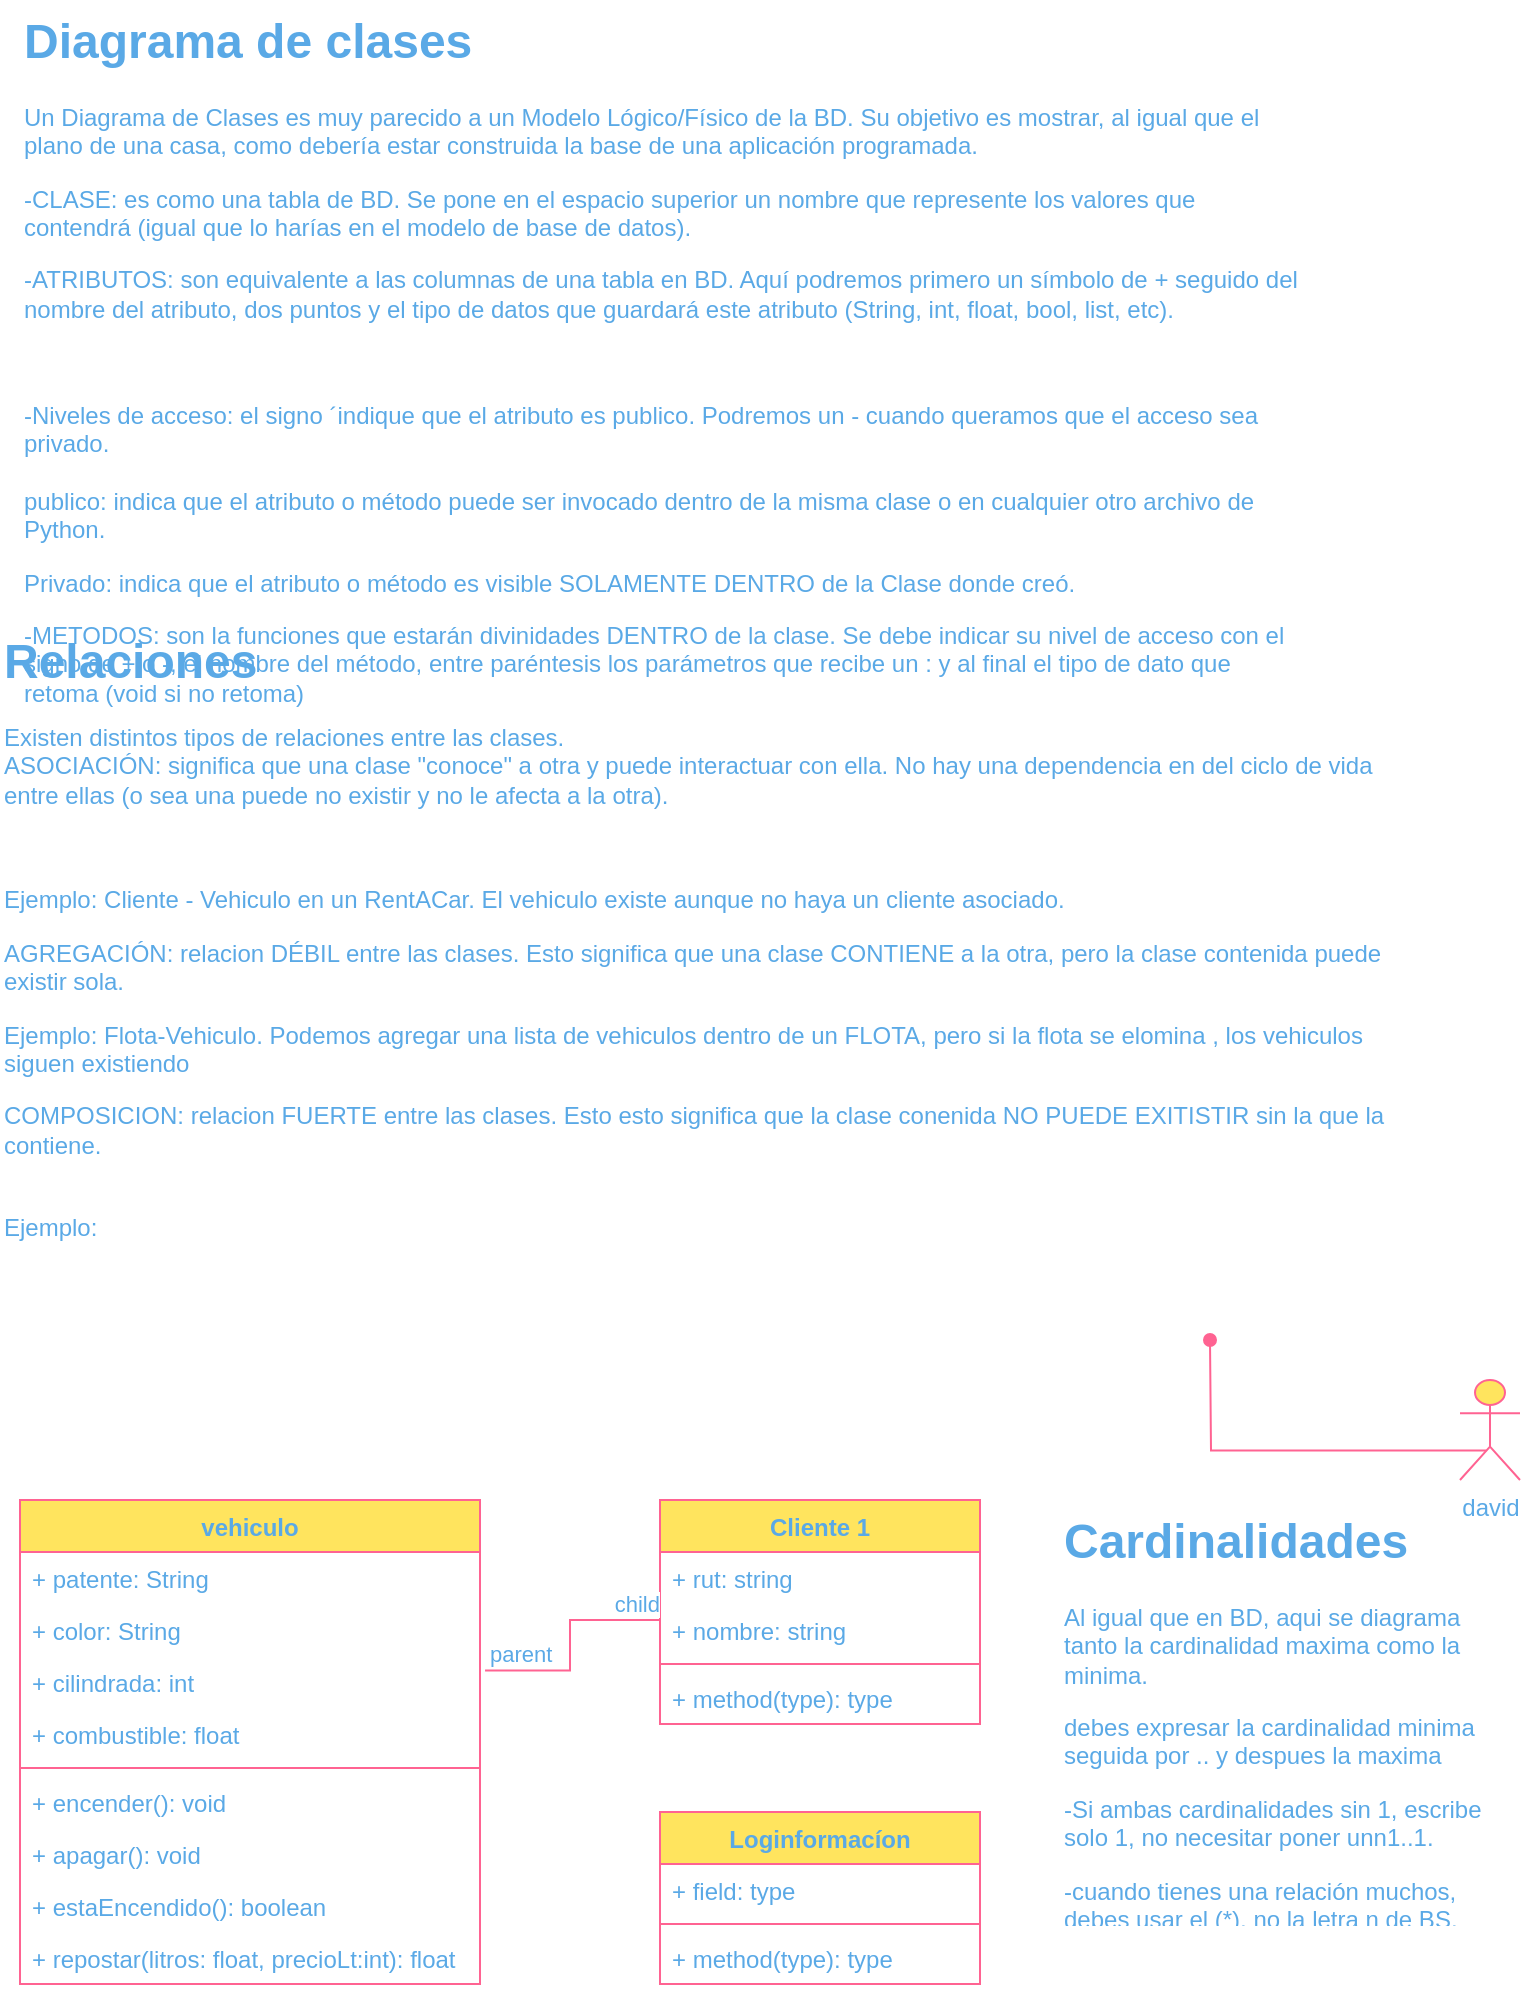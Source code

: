 <mxfile version="28.1.0">
  <diagram name="Página-1" id="Y_O9COzUH3tl3bQ9N7Jr">
    <mxGraphModel dx="1019" dy="1724" grid="1" gridSize="10" guides="1" tooltips="1" connect="1" arrows="1" fold="1" page="1" pageScale="1" pageWidth="827" pageHeight="1169" math="0" shadow="0">
      <root>
        <mxCell id="0" />
        <mxCell id="1" parent="0" />
        <mxCell id="swodBhb89oLaH99VP4T5-2" value="vehiculo" style="swimlane;fontStyle=1;align=center;verticalAlign=top;childLayout=stackLayout;horizontal=1;startSize=26;horizontalStack=0;resizeParent=1;resizeParentMax=0;resizeLast=0;collapsible=1;marginBottom=0;whiteSpace=wrap;html=1;labelBackgroundColor=none;fillColor=#FFE45E;strokeColor=#FF6392;fontColor=#5AA9E6;" vertex="1" parent="1">
          <mxGeometry x="40" y="560" width="230" height="242" as="geometry" />
        </mxCell>
        <mxCell id="swodBhb89oLaH99VP4T5-3" value="+ patente: String" style="text;strokeColor=none;fillColor=none;align=left;verticalAlign=top;spacingLeft=4;spacingRight=4;overflow=hidden;rotatable=0;points=[[0,0.5],[1,0.5]];portConstraint=eastwest;whiteSpace=wrap;html=1;labelBackgroundColor=none;fontColor=#5AA9E6;" vertex="1" parent="swodBhb89oLaH99VP4T5-2">
          <mxGeometry y="26" width="230" height="26" as="geometry" />
        </mxCell>
        <mxCell id="swodBhb89oLaH99VP4T5-6" value="+ color: String" style="text;strokeColor=none;fillColor=none;align=left;verticalAlign=top;spacingLeft=4;spacingRight=4;overflow=hidden;rotatable=0;points=[[0,0.5],[1,0.5]];portConstraint=eastwest;whiteSpace=wrap;html=1;labelBackgroundColor=none;fontColor=#5AA9E6;" vertex="1" parent="swodBhb89oLaH99VP4T5-2">
          <mxGeometry y="52" width="230" height="26" as="geometry" />
        </mxCell>
        <mxCell id="swodBhb89oLaH99VP4T5-7" value="+ cilindrada: int" style="text;strokeColor=none;fillColor=none;align=left;verticalAlign=top;spacingLeft=4;spacingRight=4;overflow=hidden;rotatable=0;points=[[0,0.5],[1,0.5]];portConstraint=eastwest;whiteSpace=wrap;html=1;labelBackgroundColor=none;fontColor=#5AA9E6;" vertex="1" parent="swodBhb89oLaH99VP4T5-2">
          <mxGeometry y="78" width="230" height="26" as="geometry" />
        </mxCell>
        <mxCell id="swodBhb89oLaH99VP4T5-11" value="+ combustible: float" style="text;strokeColor=none;fillColor=none;align=left;verticalAlign=top;spacingLeft=4;spacingRight=4;overflow=hidden;rotatable=0;points=[[0,0.5],[1,0.5]];portConstraint=eastwest;whiteSpace=wrap;html=1;labelBackgroundColor=none;fontColor=#5AA9E6;" vertex="1" parent="swodBhb89oLaH99VP4T5-2">
          <mxGeometry y="104" width="230" height="26" as="geometry" />
        </mxCell>
        <mxCell id="swodBhb89oLaH99VP4T5-4" value="" style="line;strokeWidth=1;fillColor=none;align=left;verticalAlign=middle;spacingTop=-1;spacingLeft=3;spacingRight=3;rotatable=0;labelPosition=right;points=[];portConstraint=eastwest;strokeColor=#FF6392;labelBackgroundColor=none;fontColor=#5AA9E6;" vertex="1" parent="swodBhb89oLaH99VP4T5-2">
          <mxGeometry y="130" width="230" height="8" as="geometry" />
        </mxCell>
        <mxCell id="swodBhb89oLaH99VP4T5-5" value="+ encender(): void" style="text;strokeColor=none;fillColor=none;align=left;verticalAlign=top;spacingLeft=4;spacingRight=4;overflow=hidden;rotatable=0;points=[[0,0.5],[1,0.5]];portConstraint=eastwest;whiteSpace=wrap;html=1;labelBackgroundColor=none;fontColor=#5AA9E6;" vertex="1" parent="swodBhb89oLaH99VP4T5-2">
          <mxGeometry y="138" width="230" height="26" as="geometry" />
        </mxCell>
        <mxCell id="swodBhb89oLaH99VP4T5-9" value="+ apagar(): void" style="text;strokeColor=none;fillColor=none;align=left;verticalAlign=top;spacingLeft=4;spacingRight=4;overflow=hidden;rotatable=0;points=[[0,0.5],[1,0.5]];portConstraint=eastwest;whiteSpace=wrap;html=1;labelBackgroundColor=none;fontColor=#5AA9E6;" vertex="1" parent="swodBhb89oLaH99VP4T5-2">
          <mxGeometry y="164" width="230" height="26" as="geometry" />
        </mxCell>
        <mxCell id="swodBhb89oLaH99VP4T5-10" value="+ estaEncendido(): boolean" style="text;strokeColor=none;fillColor=none;align=left;verticalAlign=top;spacingLeft=4;spacingRight=4;overflow=hidden;rotatable=0;points=[[0,0.5],[1,0.5]];portConstraint=eastwest;whiteSpace=wrap;html=1;labelBackgroundColor=none;fontColor=#5AA9E6;" vertex="1" parent="swodBhb89oLaH99VP4T5-2">
          <mxGeometry y="190" width="230" height="26" as="geometry" />
        </mxCell>
        <mxCell id="swodBhb89oLaH99VP4T5-12" value="+ repostar(litros: float, precioLt:int): float&amp;nbsp;" style="text;strokeColor=none;fillColor=none;align=left;verticalAlign=top;spacingLeft=4;spacingRight=4;overflow=hidden;rotatable=0;points=[[0,0.5],[1,0.5]];portConstraint=eastwest;whiteSpace=wrap;html=1;labelBackgroundColor=none;fontColor=#5AA9E6;" vertex="1" parent="swodBhb89oLaH99VP4T5-2">
          <mxGeometry y="216" width="230" height="26" as="geometry" />
        </mxCell>
        <mxCell id="swodBhb89oLaH99VP4T5-38" style="edgeStyle=orthogonalEdgeStyle;rounded=0;orthogonalLoop=1;jettySize=auto;html=1;exitX=0.438;exitY=0.706;exitDx=0;exitDy=0;exitPerimeter=0;strokeColor=#FF6392;fontColor=#5AA9E6;fillColor=#FFE45E;endArrow=oval;endFill=1;" edge="1" parent="1" source="swodBhb89oLaH99VP4T5-13">
          <mxGeometry relative="1" as="geometry">
            <mxPoint x="635" y="480" as="targetPoint" />
          </mxGeometry>
        </mxCell>
        <mxCell id="swodBhb89oLaH99VP4T5-13" value="david" style="shape=umlActor;verticalLabelPosition=bottom;verticalAlign=top;html=1;strokeColor=#FF6392;fontColor=#5AA9E6;fillColor=#FFE45E;rotation=0;" vertex="1" parent="1">
          <mxGeometry x="760" y="500" width="30" height="50" as="geometry" />
        </mxCell>
        <mxCell id="swodBhb89oLaH99VP4T5-15" value="&lt;h1 style=&quot;margin-top: 0px;&quot;&gt;Diagrama de clases&lt;/h1&gt;&lt;p&gt;Un Diagrama de Clases es muy parecido a un Modelo Lógico/Físico de la BD. Su objetivo es mostrar, al igual que el plano de una casa, como debería estar construida la base de una aplicación programada.&lt;/p&gt;&lt;p&gt;-CLASE: es como una tabla de BD. Se pone en el espacio superior un nombre que represente los valores que contendrá (igual que lo harías en el modelo de base de datos).&lt;/p&gt;&lt;p&gt;-ATRIBUTOS: son equivalente a las columnas de una tabla en BD. Aquí podremos primero un símbolo de + seguido del nombre del atributo, dos puntos y el tipo de datos que guardará este atributo (String, int, float, bool, list, etc).&lt;/p&gt;&lt;p&gt;&lt;br&gt;&lt;/p&gt;&lt;p&gt;-Niveles de acceso: el signo ´indique que el atributo es publico. Podremos un - cuando queramos que el acceso sea privado.&lt;br&gt;&lt;br&gt;publico: indica que el atributo o método puede ser invocado dentro de la misma clase o en cualquier otro archivo de Python.&lt;/p&gt;&lt;p&gt;Privado: indica que el atributo o método es visible SOLAMENTE DENTRO de la Clase donde creó.&lt;/p&gt;&lt;p&gt;-METODOS: son la funciones que estarán divinidades DENTRO de la clase. Se debe indicar su nivel de acceso con el signo de + o -, el nombre del método, entre paréntesis los parámetros que recibe un : y al final el tipo de dato que retoma (void si no retoma)&lt;/p&gt;" style="text;html=1;whiteSpace=wrap;overflow=hidden;rounded=0;fontColor=#5AA9E6;" vertex="1" parent="1">
          <mxGeometry x="40" y="-190" width="640" height="360" as="geometry" />
        </mxCell>
        <mxCell id="swodBhb89oLaH99VP4T5-16" value="Cliente 1" style="swimlane;fontStyle=1;align=center;verticalAlign=top;childLayout=stackLayout;horizontal=1;startSize=26;horizontalStack=0;resizeParent=1;resizeParentMax=0;resizeLast=0;collapsible=1;marginBottom=0;whiteSpace=wrap;html=1;strokeColor=#FF6392;fontColor=#5AA9E6;fillColor=#FFE45E;" vertex="1" parent="1">
          <mxGeometry x="360" y="560" width="160" height="112" as="geometry" />
        </mxCell>
        <mxCell id="swodBhb89oLaH99VP4T5-17" value="+ rut: string" style="text;strokeColor=none;fillColor=none;align=left;verticalAlign=top;spacingLeft=4;spacingRight=4;overflow=hidden;rotatable=0;points=[[0,0.5],[1,0.5]];portConstraint=eastwest;whiteSpace=wrap;html=1;fontColor=#5AA9E6;" vertex="1" parent="swodBhb89oLaH99VP4T5-16">
          <mxGeometry y="26" width="160" height="26" as="geometry" />
        </mxCell>
        <mxCell id="swodBhb89oLaH99VP4T5-20" value="+ nombre: string" style="text;strokeColor=none;fillColor=none;align=left;verticalAlign=top;spacingLeft=4;spacingRight=4;overflow=hidden;rotatable=0;points=[[0,0.5],[1,0.5]];portConstraint=eastwest;whiteSpace=wrap;html=1;fontColor=#5AA9E6;" vertex="1" parent="swodBhb89oLaH99VP4T5-16">
          <mxGeometry y="52" width="160" height="26" as="geometry" />
        </mxCell>
        <mxCell id="swodBhb89oLaH99VP4T5-18" value="" style="line;strokeWidth=1;fillColor=none;align=left;verticalAlign=middle;spacingTop=-1;spacingLeft=3;spacingRight=3;rotatable=0;labelPosition=right;points=[];portConstraint=eastwest;strokeColor=inherit;fontColor=#5AA9E6;" vertex="1" parent="swodBhb89oLaH99VP4T5-16">
          <mxGeometry y="78" width="160" height="8" as="geometry" />
        </mxCell>
        <mxCell id="swodBhb89oLaH99VP4T5-19" value="+ method(type): type" style="text;strokeColor=none;fillColor=none;align=left;verticalAlign=top;spacingLeft=4;spacingRight=4;overflow=hidden;rotatable=0;points=[[0,0.5],[1,0.5]];portConstraint=eastwest;whiteSpace=wrap;html=1;fontColor=#5AA9E6;" vertex="1" parent="swodBhb89oLaH99VP4T5-16">
          <mxGeometry y="86" width="160" height="26" as="geometry" />
        </mxCell>
        <mxCell id="swodBhb89oLaH99VP4T5-22" value="" style="endArrow=none;html=1;edgeStyle=orthogonalEdgeStyle;rounded=0;strokeColor=#FF6392;fontColor=#5AA9E6;fillColor=#FFE45E;entryX=0;entryY=0.308;entryDx=0;entryDy=0;entryPerimeter=0;exitX=1.011;exitY=0.28;exitDx=0;exitDy=0;exitPerimeter=0;" edge="1" parent="1" source="swodBhb89oLaH99VP4T5-7" target="swodBhb89oLaH99VP4T5-20">
          <mxGeometry relative="1" as="geometry">
            <mxPoint x="180" y="470" as="sourcePoint" />
            <mxPoint x="340" y="470" as="targetPoint" />
          </mxGeometry>
        </mxCell>
        <mxCell id="swodBhb89oLaH99VP4T5-23" value="parent" style="edgeLabel;resizable=0;html=1;align=left;verticalAlign=bottom;strokeColor=#FF6392;fontColor=#5AA9E6;fillColor=#FFE45E;" connectable="0" vertex="1" parent="swodBhb89oLaH99VP4T5-22">
          <mxGeometry x="-1" relative="1" as="geometry" />
        </mxCell>
        <mxCell id="swodBhb89oLaH99VP4T5-24" value="child" style="edgeLabel;resizable=0;html=1;align=right;verticalAlign=bottom;strokeColor=#FF6392;fontColor=#5AA9E6;fillColor=#FFE45E;" connectable="0" vertex="1" parent="swodBhb89oLaH99VP4T5-22">
          <mxGeometry x="1" relative="1" as="geometry" />
        </mxCell>
        <mxCell id="swodBhb89oLaH99VP4T5-29" value="Loginformacíon" style="swimlane;fontStyle=1;align=center;verticalAlign=top;childLayout=stackLayout;horizontal=1;startSize=26;horizontalStack=0;resizeParent=1;resizeParentMax=0;resizeLast=0;collapsible=1;marginBottom=0;whiteSpace=wrap;html=1;strokeColor=#FF6392;fontColor=#5AA9E6;fillColor=#FFE45E;" vertex="1" parent="1">
          <mxGeometry x="360" y="716" width="160" height="86" as="geometry" />
        </mxCell>
        <mxCell id="swodBhb89oLaH99VP4T5-30" value="+ field: type" style="text;strokeColor=none;fillColor=none;align=left;verticalAlign=top;spacingLeft=4;spacingRight=4;overflow=hidden;rotatable=0;points=[[0,0.5],[1,0.5]];portConstraint=eastwest;whiteSpace=wrap;html=1;fontColor=#5AA9E6;" vertex="1" parent="swodBhb89oLaH99VP4T5-29">
          <mxGeometry y="26" width="160" height="26" as="geometry" />
        </mxCell>
        <mxCell id="swodBhb89oLaH99VP4T5-31" value="" style="line;strokeWidth=1;fillColor=none;align=left;verticalAlign=middle;spacingTop=-1;spacingLeft=3;spacingRight=3;rotatable=0;labelPosition=right;points=[];portConstraint=eastwest;strokeColor=inherit;fontColor=#5AA9E6;" vertex="1" parent="swodBhb89oLaH99VP4T5-29">
          <mxGeometry y="52" width="160" height="8" as="geometry" />
        </mxCell>
        <mxCell id="swodBhb89oLaH99VP4T5-32" value="+ method(type): type" style="text;strokeColor=none;fillColor=none;align=left;verticalAlign=top;spacingLeft=4;spacingRight=4;overflow=hidden;rotatable=0;points=[[0,0.5],[1,0.5]];portConstraint=eastwest;whiteSpace=wrap;html=1;fontColor=#5AA9E6;" vertex="1" parent="swodBhb89oLaH99VP4T5-29">
          <mxGeometry y="60" width="160" height="26" as="geometry" />
        </mxCell>
        <mxCell id="swodBhb89oLaH99VP4T5-34" value="&lt;h1 style=&quot;margin-top: 0px;&quot;&gt;Cardinalidades&lt;/h1&gt;&lt;p&gt;Al igual que en BD, aqui se diagrama tanto la cardinalidad maxima como la minima.&lt;/p&gt;&lt;p&gt;debes expresar la cardinalidad minima seguida por .. y despues la maxima&lt;/p&gt;&lt;p&gt;-Si ambas cardinalidades sin 1, escribe solo 1, no necesitar poner unn1..1.&lt;/p&gt;&lt;p&gt;-cuando tienes una relación muchos, debes usar el (*), no la letra n de BS.&lt;/p&gt;" style="text;html=1;whiteSpace=wrap;overflow=hidden;rounded=0;fontColor=#5AA9E6;" vertex="1" parent="1">
          <mxGeometry x="560" y="560" width="217" height="210" as="geometry" />
        </mxCell>
        <mxCell id="swodBhb89oLaH99VP4T5-35" value="&lt;h1 style=&quot;margin-top: 0px;&quot;&gt;Relaciones&lt;/h1&gt;&lt;p&gt;Existen distintos tipos de relaciones entre las clases.&lt;br&gt;ASOCIACIÓN: significa que una clase &quot;conoce&quot; a otra y puede interactuar con ella. No hay una dependencia en del ciclo de vida entre ellas (o sea una puede no existir y no le afecta a la otra).&lt;/p&gt;&lt;p&gt;&lt;br&gt;&lt;/p&gt;&lt;p&gt;Ejemplo: Cliente - Vehiculo en un RentACar. El vehiculo existe aunque no haya un cliente asociado.&lt;/p&gt;&lt;p&gt;AGREGACIÓN: relacion DÉBIL entre las clases. Esto significa que una clase CONTIENE a la otra, pero la clase contenida puede existir sola.&lt;/p&gt;&lt;p&gt;Ejemplo: Flota-Vehiculo. Podemos agregar una lista de vehiculos dentro de un FLOTA, pero si la flota se elomina , los vehiculos siguen existiendo&lt;/p&gt;&lt;p&gt;COMPOSICION: relacion FUERTE entre las clases. Esto esto significa que la clase conenida NO PUEDE EXITISTIR sin la que la contiene.&lt;br&gt;&lt;br&gt;&lt;/p&gt;&lt;p&gt;Ejemplo:&lt;/p&gt;" style="text;html=1;whiteSpace=wrap;overflow=hidden;rounded=0;fontColor=#5AA9E6;" vertex="1" parent="1">
          <mxGeometry x="30" y="120" width="710" height="400" as="geometry" />
        </mxCell>
      </root>
    </mxGraphModel>
  </diagram>
</mxfile>
